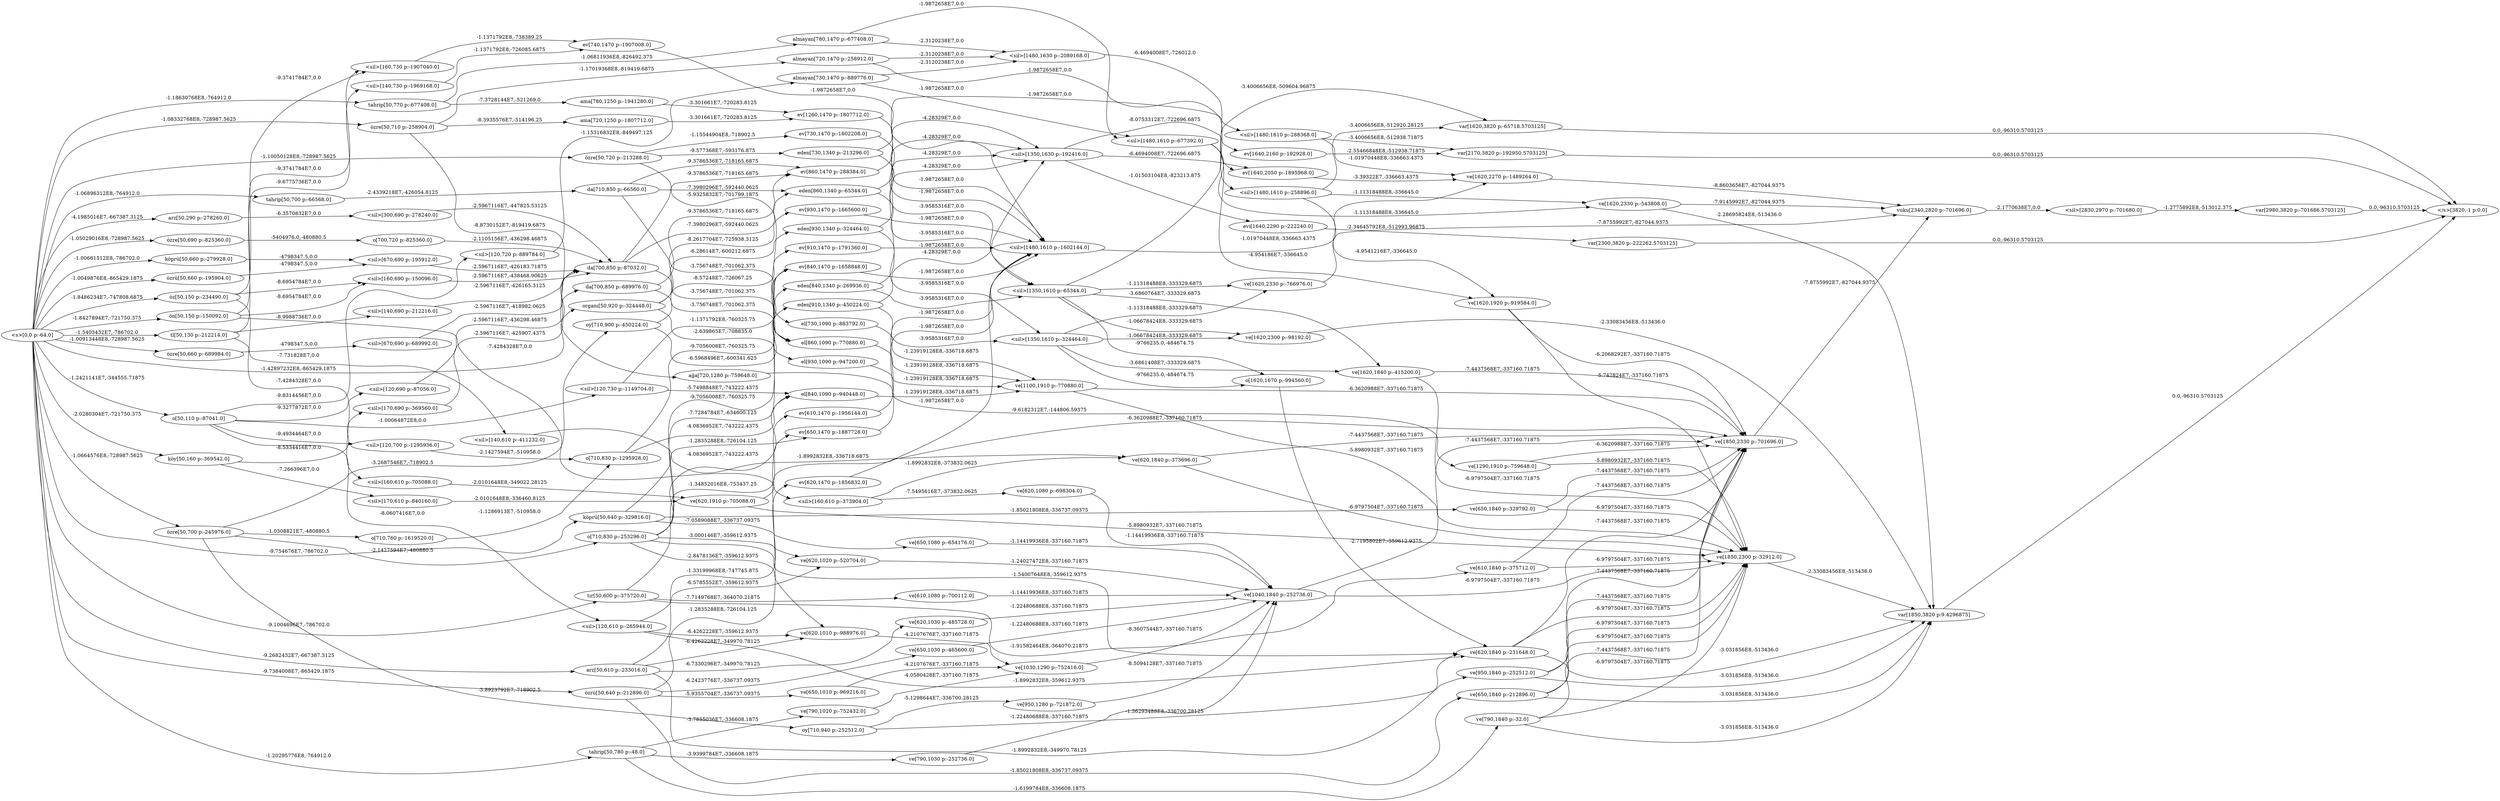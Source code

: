 digraph "lattice" {
rankdir = LR
	node19080541 [ label="tl[50,130 p:-212214.0]" ]
	node1639296014 [ label="var[2300,3820 p:-222262.5703125]" ]
	node914624108 [ label="ve[790,1020 p:-752432.0]" ]
	node329543508 [ label="köy[50,160 p:-369542.0]" ]
	node549202944 [ label="<sil>[1480,1610 p:-677392.0]" ]
	node651831519 [ label="tır[50,600 p:-375720.0]" ]
	node449543408 [ label="eden[910,1340 p:-450224.0]" ]
	node2121242728 [ label="ve[790,1030 p:-252736.0]" ]
	node1538778583 [ label="ve[950,1280 p:-721872.0]" ]
	node431033364 [ label="da[710,850 p:-66560.0]" ]
	node1781431597 [ label="<sil>[170,610 p:-840160.0]" ]
	node2017025576 [ label="ev[1640,2050 p:-1895968.0]" ]
	node892816419 [ label="var[2170,3820 p:-192950.5703125]" ]
	node1036420486 [ label="da[700,850 p:-87032.0]" ]
	node715225408 [ label="ve[650,1840 p:-329792.0]" ]
	node627300756 [ label="<sil>[1350,1630 p:-192416.0]" ]
	node637087741 [ label="ağa[720,1280 p:-759648.0]" ]
	node1390783857 [ label="ve[1100,1910 p:-770880.0]" ]
	node1008164226 [ label="ve[1620,2330 p:-766976.0]" ]
	node119157253 [ label="var[2980,3820 p:-701686.5703125]" ]
	node298501619 [ label="öz[50,150 p:-234490.0]" ]
	node1794946087 [ label="özre[50,720 p:-213288.0]" ]
	node1163107288 [ label="ev[1260,1470 p:-1807712.0]" ]
	node989524770 [ label="<sil>[120,610 p:-265944.0]" ]
	node572809869 [ label="o[50,110 p:-87041.0]" ]
	node28622811 [ label="<sil>[160,610 p:-705088.0]" ]
	node1553077372 [ label="ve[620,1080 p:-698304.0]" ]
	node962890623 [ label="ama[780,1250 p:-1941280.0]" ]
	node983575380 [ label="özrü[50,640 p:-212896.0]" ]
	node1011636574 [ label="özrü[50,660 p:-195904.0]" ]
	node644399360 [ label="ön[50,150 p:-150092.0]" ]
	node1256374299 [ label="ev[840,1470 p:-1658848.0]" ]
	node1822634375 [ label="eden[860,1340 p:-65344.0]" ]
	node1876255695 [ label="özre[50,700 p:-245976.0]" ]
	node141574534 [ label="ve[620,1840 p:-231648.0]" ]
	node1627532763 [ label="<sil>[160,690 p:-150096.0]" ]
	node824711598 [ label="ev[860,1470 p:-288384.0]" ]
	node359576336 [ label="<sil>[140,610 p:-411232.0]" ]
	node447301110 [ label="ve[1620,2330 p:-543808.0]" ]
	node708001373 [ label="<sil>[300,690 p:-278240.0]" ]
	node1151362551 [ label="<sil>[160,730 p:-1907040.0]" ]
	node1304184753 [ label="<sil>[170,690 p:-369560.0]" ]
	node376234567 [ label="el[840,1090 p:-940448.0]" ]
	node890911207 [ label="köprü[50,640 p:-329816.0]" ]
	node1449700609 [ label="özre[50,710 p:-258904.0]" ]
	node28918155 [ label="<sil>[1350,1610 p:-65344.0]" ]
	node728903580 [ label="eden[930,1340 p:-324464.0]" ]
	node1554622120 [ label="ve[1620,2300 p:-98192.0]" ]
	node361386145 [ label="ev[610,1470 p:-1956144.0]" ]
	node443272697 [ label="ve[610,1080 p:-700112.0]" ]
	node258545788 [ label="ve[620,1910 p:-705088.0]" ]
	node211315337 [ label="ev[910,1470 p:-1791360.0]" ]
	node35002974 [ label="ve[1290,1910 p:-759648.0]" ]
	node1025027713 [ label="arz[50,290 p:-278260.0]" ]
	node1848635680 [ label="almayan[720,1470 p:-258912.0]" ]
	node1514118906 [ label="<sil>[2830,2970 p:-701680.0]" ]
	node616470632 [ label="<s>[0,0 p:-64.0]" ]
	node1398968310 [ label="ev[1640,2160 p:-192928.0]" ]
	node931155972 [ label="o[700,720 p:-825360.0]" ]
	node255476994 [ label="o[710,760 p:-1619520.0]" ]
	node136511713 [ label="ve[650,1840 p:-212896.0]" ]
	node1871501113 [ label="tahrip[50,780 p:-48.0]" ]
	node468060664 [ label="<sil>[120,720 p:-889784.0]" ]
	node1767198298 [ label="ve[1620,2270 p:-1489264.0]" ]
	node936869842 [ label="<sil>[1480,1630 p:-2089168.0]" ]
	node1383877802 [ label="<sil>[120,700 p:-1295936.0]" ]
	node41446603 [ label="tahrip[50,770 p:-677408.0]" ]
	node23440369 [ label="ev[620,1470 p:-1856832.0]" ]
	node2103748960 [ label="el[860,1090 p:-770880.0]" ]
	node779437426 [ label="<sil>[1350,1610 p:-324464.0]" ]
	node934061130 [ label="ve[620,1840 p:-373696.0]" ]
	node569136754 [ label="eden[730,1340 p:-213296.0]" ]
	node2008355980 [ label="o[710,830 p:-1295928.0]" ]
	node381760603 [ label="ve[1040,1840 p:-252736.0]" ]
	node577924039 [ label="evi[1640,2290 p:-222240.0]" ]
	node2103121798 [ label="<sil>[140,730 p:-1969168.0]" ]
	node463343280 [ label="<sil>[670,690 p:-689992.0]" ]
	node1831324475 [ label="var[1620,3820 p:-65718.5703125]" ]
	node1396885030 [ label="ev[740,1470 p:-1907008.0]" ]
	node374024388 [ label="oy[710,940 p:-252512.0]" ]
	node1489152144 [ label="</s>[3820,-1 p:0.0]" ]
	node1174162581 [ label="<sil>[1480,1610 p:-288368.0]" ]
	node164640732 [ label="ve[790,1840 p:-32.0]" ]
	node1754883736 [ label="el[730,1090 p:-883792.0]" ]
	node657590841 [ label="almayan[730,1470 p:-889776.0]" ]
	node75994781 [ label="<sil>[140,690 p:-212216.0]" ]
	node1943065649 [ label="ve[620,1010 p:-988976.0]" ]
	node1618190026 [ label="ve[1620,1840 p:-415200.0]" ]
	node430420237 [ label="arz[50,610 p:-233016.0]" ]
	node209264708 [ label="<sil>[120,730 p:-1149704.0]" ]
	node2022328316 [ label="özre[50,690 p:-825360.0]" ]
	node1017375650 [ label="o[1620,1670 p:-994560.0]" ]
	node2100712992 [ label="ve[610,1840 p:-375712.0]" ]
	node785445868 [ label="da[700,850 p:-689976.0]" ]
	node407938485 [ label="<sil>[1480,1610 p:-258896.0]" ]
	node876392879 [ label="organı[50,920 p:-324448.0]" ]
	node1047156219 [ label="ve[1850,2300 p:-32912.0]" ]
	node1192891962 [ label="özre[50,660 p:-689984.0]" ]
	node103993421 [ label="o[710,830 p:-253296.0]" ]
	node1702991963 [ label="ve[650,1080 p:-654176.0]" ]
	node882849154 [ label="var[1850,3820 p:9.4296875]" ]
	node1769073247 [ label="<sil>[160,610 p:-373904.0]" ]
	node1821207087 [ label="<sil>[670,690 p:-195912.0]" ]
	node1983832599 [ label="köprü[50,660 p:-279928.0]" ]
	node857908526 [ label="<sil>[120,690 p:-87056.0]" ]
	node812197854 [ label="eden[840,1340 p:-269936.0]" ]
	node270750482 [ label="ev[930,1470 p:-1665600.0]" ]
	node1256489049 [ label="ev[650,1470 p:-1887728.0]" ]
	node1805080579 [ label="ve[620,1030 p:-485728.0]" ]
	node290555266 [ label="ve[650,1010 p:-969216.0]" ]
	node592851622 [ label="oy[710,900 p:-450224.0]" ]
	node687370705 [ label="tahrip[50,700 p:-66568.0]" ]
	node117890788 [ label="ve[1620,1920 p:-919584.0]" ]
	node227038490 [ label="ama[720,1250 p:-1807712.0]" ]
	node476931575 [ label="ve[1850,2330 p:-701696.0]" ]
	node1685415106 [ label="ev[730,1470 p:-1602208.0]" ]
	node1227918834 [ label="ve[650,1030 p:-465600.0]" ]
	node593792301 [ label="ve[620,1020 p:-520704.0]" ]
	node676852082 [ label="ve[950,1840 p:-252512.0]" ]
	node1217640832 [ label="vuku[2340,2820 p:-701696.0]" ]
	node1321214620 [ label="ve[1030,1290 p:-752416.0]" ]
	node522557061 [ label="el[930,1090 p:-947200.0]" ]
	node942510884 [ label="almayan[780,1470 p:-677408.0]" ]
	node1338266837 [ label="<sil>[1480,1610 p:-1602144.0]" ]
	node141574534 -> node882849154 [ label="-3.031856E8,-513436.0" ]
	node1151362551 -> node1396885030 [ label="-1.1371792E8,-738389.25" ]
	node1618190026 -> node1047156219 [ label="-6.9797504E7,-337160.71875" ]
	node1754883736 -> node1390783857 [ label="-1.23919128E8,-336718.6875" ]
	node1767198298 -> node1217640832 [ label="-8.8603656E7,-827044.9375" ]
	node164640732 -> node882849154 [ label="-3.031856E8,-513436.0" ]
	node209264708 -> node1256374299 [ label="-1.1371792E8,-760325.75" ]
	node1876255695 -> node255476994 [ label="-1.0308821E7,-480880.5" ]
	node1822634375 -> node627300756 [ label="-4.28329E7,0.0" ]
	node892816419 -> node1489152144 [ label="0.0,-96310.5703125" ]
	node876392879 -> node270750482 [ label="-8.2617704E7,-725938.3125" ]
	node708001373 -> node1036420486 [ label="-2.5967116E7,-447825.53125" ]
	node1514118906 -> node119157253 [ label="-1.2775892E8,-513012.375" ]
	node2103121798 -> node1396885030 [ label="-1.1371792E8,-726085.6875" ]
	node1449700609 -> node227038490 [ label="-8.3935576E7,-514196.25" ]
	node569136754 -> node28918155 [ label="-3.9585316E7,0.0" ]
	node1036420486 -> node2103748960 [ label="-3.756748E7,-701062.375" ]
	node1008164226 -> node1217640832 [ label="-7.8755992E7,-827044.9375" ]
	node616470632 -> node687370705 [ label="-1.06896312E8,-764912.0" ]
	node728903580 -> node627300756 [ label="-4.28329E7,0.0" ]
	node627300756 -> node577924039 [ label="-1.01503104E8,-823213.875" ]
	node616470632 -> node2022328316 [ label="-1.05029016E8,-728987.5625" ]
	node989524770 -> node1943065649 [ label="-6.4262228E7,-359612.9375" ]
	node882849154 -> node1489152144 [ label="0.0,-96310.5703125" ]
	node616470632 -> node1871501113 [ label="-1.20295776E8,-764912.0" ]
	node1383877802 -> node2008355980 [ label="-2.1427594E7,-510958.0" ]
	node430420237 -> node1943065649 [ label="-6.4262228E7,-349970.78125" ]
	node616470632 -> node1449700609 [ label="-1.08332768E8,-728987.5625" ]
	node35002974 -> node476931575 [ label="-6.3620988E7,-337160.71875" ]
	node1943065649 -> node1321214620 [ label="-4.2107676E7,-337160.71875" ]
	node890911207 -> node1256489049 [ label="-1.2835288E8,-726104.125" ]
	node1876255695 -> node374024388 [ label="-3.8923792E7,-718902.5" ]
	node2121242728 -> node381760603 [ label="-1.22480688E8,-337160.71875" ]
	node616470632 -> node572809869 [ label="-1.2421141E7,-344555.71875" ]
	node258545788 -> node1047156219 [ label="-5.8980932E7,-337160.71875" ]
	node443272697 -> node381760603 [ label="-1.14419936E8,-337160.71875" ]
	node431033364 -> node824711598 [ label="-9.3786536E7,-718165.6875" ]
	node857908526 -> node1036420486 [ label="-2.5967116E7,-436298.46875" ]
	node931155972 -> node1036420486 [ label="-2.1105156E7,-436298.46875" ]
	node28918155 -> node1831324475 [ label="-3.4006656E8,-509604.96875" ]
	node430420237 -> node1805080579 [ label="-6.7330296E7,-349970.78125" ]
	node616470632 -> node1025027713 [ label="-4.1985016E7,-667387.3125" ]
	node983575380 -> node136511713 [ label="-1.85021808E8,-336737.09375" ]
	node431033364 -> node1822634375 [ label="-7.3980296E7,-592440.0625" ]
	node28918155 -> node1008164226 [ label="-1.11318488E8,-333329.6875" ]
	node141574534 -> node476931575 [ label="-7.4437568E7,-337160.71875" ]
	node1390783857 -> node476931575 [ label="-6.3620988E7,-337160.71875" ]
	node715225408 -> node1047156219 [ label="-6.9797504E7,-337160.71875" ]
	node1831324475 -> node1489152144 [ label="0.0,-96310.5703125" ]
	node942510884 -> node936869842 [ label="-2.3120238E7,0.0" ]
	node476931575 -> node1217640832 [ label="-7.8755992E7,-827044.9375" ]
	node616470632 -> node298501619 [ label="-1.8486234E7,-747808.6875" ]
	node676852082 -> node882849154 [ label="-3.031856E8,-513436.0" ]
	node136511713 -> node882849154 [ label="-3.031856E8,-513436.0" ]
	node569136754 -> node627300756 [ label="-4.28329E7,0.0" ]
	node431033364 -> node2103748960 [ label="-3.756748E7,-701062.375" ]
	node593792301 -> node381760603 [ label="-1.24027472E8,-337160.71875" ]
	node1871501113 -> node914624108 [ label="-3.7855036E7,-336608.1875" ]
	node227038490 -> node1163107288 [ label="-3.301661E7,-720283.8125" ]
	node549202944 -> node447301110 [ label="-1.11318488E8,-336645.0" ]
	node1794946087 -> node569136754 [ label="-9.577368E7,-593176.875" ]
	node103993421 -> node376234567 [ label="-4.0836952E7,-743222.4375" ]
	node779437426 -> node1017375650 [ label="-9766235.0,-484674.75" ]
	node616470632 -> node890911207 [ label="-9.754676E7,-786702.0" ]
	node2008355980 -> node1256374299 [ label="-9.7056008E7,-760325.75" ]
	node1174162581 -> node1767198298 [ label="-1.01970448E8,-336663.4375" ]
	node657590841 -> node549202944 [ label="-1.9872658E7,0.0" ]
	node374024388 -> node1538778583 [ label="-5.1298644E7,-336700.28125" ]
	node2100712992 -> node1047156219 [ label="-6.9797504E7,-337160.71875" ]
	node1685415106 -> node1338266837 [ label="-1.9872658E7,0.0" ]
	node2022328316 -> node931155972 [ label="-5404976.0,-480880.5" ]
	node1769073247 -> node1553077372 [ label="-7.5495616E7,-373832.0625" ]
	node103993421 -> node1256374299 [ label="-9.7056008E7,-760325.75" ]
	node381760603 -> node1047156219 [ label="-6.9797504E7,-337160.71875" ]
	node983575380 -> node1227918834 [ label="-6.2423776E7,-336737.09375" ]
	node2017025576 -> node1767198298 [ label="-3.39322E7,-336663.4375" ]
	node1396885030 -> node1338266837 [ label="-1.9872658E7,0.0" ]
	node103993421 -> node812197854 [ label="-7.7284784E7,-634600.125" ]
	node572809869 -> node468060664 [ label="-9.8314456E7,0.0" ]
	node1192891962 -> node463343280 [ label="-4798347.5,0.0" ]
	node962890623 -> node1163107288 [ label="-3.301661E7,-720283.8125" ]
	node616470632 -> node876392879 [ label="-1.42897232E8,-865429.1875" ]
	node572809869 -> node857908526 [ label="-9.3277872E7,0.0" ]
	node616470632 -> node1192891962 [ label="-1.00913448E8,-728987.5625" ]
	node785445868 -> node2103748960 [ label="-3.756748E7,-701062.375" ]
	node657590841 -> node936869842 [ label="-2.3120238E7,0.0" ]
	node644399360 -> node1769073247 [ label="-7.4284328E7,0.0" ]
	node1036420486 -> node1822634375 [ label="-7.3980296E7,-592440.0625" ]
	node616470632 -> node41446603 [ label="-1.18630768E8,-764912.0" ]
	node644399360 -> node1627532763 [ label="-8.6954784E7,0.0" ]
	node1618190026 -> node476931575 [ label="-7.4437568E7,-337160.71875" ]
	node616470632 -> node1983832599 [ label="-1.00661512E8,-786702.0" ]
	node103993421 -> node141574534 [ label="-1.54007648E8,-359612.9375" ]
	node28918155 -> node1554622120 [ label="-1.06678424E8,-333329.6875" ]
	node934061130 -> node476931575 [ label="-7.4437568E7,-337160.71875" ]
	node1871501113 -> node2121242728 [ label="-3.9399784E7,-336608.1875" ]
	node616470632 -> node19080541 [ label="-1.5403432E7,-786702.0" ]
	node1047156219 -> node882849154 [ label="-2.33083456E8,-513436.0" ]
	node812197854 -> node627300756 [ label="-4.28329E7,0.0" ]
	node715225408 -> node476931575 [ label="-7.4437568E7,-337160.71875" ]
	node35002974 -> node1047156219 [ label="-5.8980932E7,-337160.71875" ]
	node989524770 -> node141574534 [ label="-1.8992832E8,-359612.9375" ]
	node1794946087 -> node1754883736 [ label="-5.9325832E7,-701799.1875" ]
	node19080541 -> node359576336 [ label="-7.731828E7,0.0" ]
	node329543508 -> node1781431597 [ label="-7.266396E7,0.0" ]
	node298501619 -> node28622811 [ label="-7.4284328E7,0.0" ]
	node407938485 -> node117890788 [ label="-4.9541216E7,-336645.0" ]
	node1036420486 -> node824711598 [ label="-9.3786536E7,-718165.6875" ]
	node936869842 -> node2017025576 [ label="-6.4694008E7,-726012.0" ]
	node361386145 -> node1338266837 [ label="-1.9872658E7,0.0" ]
	node779437426 -> node1554622120 [ label="-1.06678424E8,-333329.6875" ]
	node447301110 -> node1217640832 [ label="-7.9145992E7,-827044.9375" ]
	node1025027713 -> node708001373 [ label="-6.3570832E7,0.0" ]
	node549202944 -> node117890788 [ label="-4.954186E7,-336645.0" ]
	node616470632 -> node1876255695 [ label="-1.0664576E8,-728987.5625" ]
	node1876255695 -> node103993421 [ label="-2.1427594E7,-480880.5" ]
	node430420237 -> node141574534 [ label="-1.8992832E8,-349970.78125" ]
	node1321214620 -> node381760603 [ label="-8.3607544E7,-337160.71875" ]
	node117890788 -> node1047156219 [ label="-5.742824E7,-337160.71875" ]
	node616470632 -> node1011636574 [ label="-1.0049876E8,-865429.1875" ]
	node19080541 -> node2103121798 [ label="-9.6775736E7,0.0" ]
	node270750482 -> node1338266837 [ label="-1.9872658E7,0.0" ]
	node592851622 -> node449543408 [ label="-6.5968496E7,-600341.625" ]
	node2103748960 -> node1390783857 [ label="-1.23919128E8,-336718.6875" ]
	node890911207 -> node715225408 [ label="-1.85021808E8,-336737.09375" ]
	node407938485 -> node447301110 [ label="-1.11318488E8,-336645.0" ]
	node676852082 -> node476931575 [ label="-7.4437568E7,-337160.71875" ]
	node430420237 -> node23440369 [ label="-1.33199968E8,-747745.875" ]
	node449543408 -> node627300756 [ label="-4.28329E7,0.0" ]
	node28622811 -> node258545788 [ label="-2.0101648E8,-349022.28125" ]
	node616470632 -> node651831519 [ label="-9.1004696E7,-786702.0" ]
	node2008355980 -> node376234567 [ label="-4.0836952E7,-743222.4375" ]
	node616470632 -> node329543508 [ label="-2.0280304E7,-721750.375" ]
	node2100712992 -> node476931575 [ label="-7.4437568E7,-337160.71875" ]
	node651831519 -> node2100712992 [ label="-1.91582464E8,-364070.21875" ]
	node1821207087 -> node1036420486 [ label="-2.5967116E7,-426183.71875" ]
	node1011636574 -> node1821207087 [ label="-4798347.5,0.0" ]
	node463343280 -> node785445868 [ label="-2.5967116E7,-418982.0625" ]
	node890911207 -> node1702991963 [ label="-7.0589088E7,-336737.09375" ]
	node1781431597 -> node258545788 [ label="-2.0101648E8,-336460.8125" ]
	node1805080579 -> node381760603 [ label="-1.22480688E8,-337160.71875" ]
	node1256489049 -> node1338266837 [ label="-1.9872658E7,0.0" ]
	node1983832599 -> node1821207087 [ label="-4798347.5,0.0" ]
	node779437426 -> node1618190026 [ label="-3.6861408E7,-333329.6875" ]
	node1538778583 -> node381760603 [ label="-8.5094128E7,-337160.71875" ]
	node1449700609 -> node1848635680 [ label="-1.17019368E8,-819419.6875" ]
	node983575380 -> node1256489049 [ label="-1.2835288E8,-726104.125" ]
	node1876255695 -> node592851622 [ label="-3.2687546E7,-718902.5" ]
	node329543508 -> node1304184753 [ label="-8.5334416E7,0.0" ]
	node449543408 -> node779437426 [ label="-3.9585316E7,0.0" ]
	node374024388 -> node676852082 [ label="-1.36293488E8,-336700.28125" ]
	node942510884 -> node549202944 [ label="-1.9872658E7,0.0" ]
	node572809869 -> node1383877802 [ label="-9.4934464E7,0.0" ]
	node1449700609 -> node637087741 [ label="-8.8730152E7,-819419.6875" ]
	node447301110 -> node882849154 [ label="-2.28695824E8,-513436.0" ]
	node644399360 -> node1151362551 [ label="-9.3741784E7,0.0" ]
	node876392879 -> node728903580 [ label="-6.28614E7,-600212.6875" ]
	node572809869 -> node989524770 [ label="-8.0607416E7,0.0" ]
	node209264708 -> node376234567 [ label="-5.7498848E7,-743222.4375" ]
	node255476994 -> node2008355980 [ label="-1.1286913E7,-510958.0" ]
	node41446603 -> node962890623 [ label="-7.3728144E7,-521269.0" ]
	node983575380 -> node290555266 [ label="-5.9355704E7,-336737.09375" ]
	node1390783857 -> node1047156219 [ label="-5.8980932E7,-337160.71875" ]
	node1822634375 -> node28918155 [ label="-3.9585316E7,0.0" ]
	node136511713 -> node1047156219 [ label="-6.9797504E7,-337160.71875" ]
	node1627532763 -> node1036420486 [ label="-2.5967116E7,-438468.90625" ]
	node1256374299 -> node1338266837 [ label="-1.9872658E7,0.0" ]
	node376234567 -> node1390783857 [ label="-1.23919128E8,-336718.6875" ]
	node1338266837 -> node1767198298 [ label="-1.01970448E8,-336663.4375" ]
	node616470632 -> node1794946087 [ label="-1.10050128E8,-728987.5625" ]
	node577924039 -> node1639296014 [ label="-2.34645792E8,-512993.96875" ]
	node75994781 -> node1036420486 [ label="-2.5967116E7,-426165.3125" ]
	node381760603 -> node476931575 [ label="-7.4437568E7,-337160.71875" ]
	node616470632 -> node644399360 [ label="-1.8427894E7,-721750.375" ]
	node651831519 -> node443272697 [ label="-7.7149768E7,-364070.21875" ]
	node23440369 -> node1338266837 [ label="-1.9872658E7,0.0" ]
	node824711598 -> node1174162581 [ label="-1.9872658E7,0.0" ]
	node1174162581 -> node892816419 [ label="-3.4006656E8,-512938.71875" ]
	node119157253 -> node1489152144 [ label="0.0,-96310.5703125" ]
	node616470632 -> node430420237 [ label="-9.2682432E7,-667387.3125" ]
	node1794946087 -> node1685415106 [ label="-1.15544904E8,-718902.5" ]
	node211315337 -> node1338266837 [ label="-1.9872658E7,0.0" ]
	node28918155 -> node1618190026 [ label="-3.6860764E7,-333329.6875" ]
	node1848635680 -> node407938485 [ label="-1.9872658E7,0.0" ]
	node258545788 -> node476931575 [ label="-6.3620988E7,-337160.71875" ]
	node1848635680 -> node936869842 [ label="-2.3120238E7,0.0" ]
	node1769073247 -> node934061130 [ label="-1.8992832E8,-373832.0625" ]
	node812197854 -> node28918155 [ label="-3.9585316E7,0.0" ]
	node728903580 -> node779437426 [ label="-3.9585316E7,0.0" ]
	node627300756 -> node1398968310 [ label="-8.0753312E7,-722696.6875" ]
	node779437426 -> node1008164226 [ label="-1.11318488E8,-333329.6875" ]
	node1871501113 -> node164640732 [ label="-1.6199784E8,-336608.1875" ]
	node28918155 -> node1017375650 [ label="-9766235.0,-484674.75" ]
	node1163107288 -> node1338266837 [ label="-1.9872658E7,0.0" ]
	node627300756 -> node2017025576 [ label="-6.4694008E7,-722696.6875" ]
	node785445868 -> node824711598 [ label="-9.3786536E7,-718165.6875" ]
	node1017375650 -> node141574534 [ label="-2.7195802E7,-359612.9375" ]
	node676852082 -> node1047156219 [ label="-6.9797504E7,-337160.71875" ]
	node934061130 -> node1047156219 [ label="-6.9797504E7,-337160.71875" ]
	node592851622 -> node211315337 [ label="-8.57248E7,-726067.25" ]
	node1639296014 -> node1489152144 [ label="0.0,-96310.5703125" ]
	node103993421 -> node1943065649 [ label="-2.8478136E7,-359612.9375" ]
	node572809869 -> node209264708 [ label="-1.00064872E8,0.0" ]
	node876392879 -> node522557061 [ label="-2.639865E7,-708835.0" ]
	node298501619 -> node1627532763 [ label="-8.6954784E7,0.0" ]
	node359576336 -> node934061130 [ label="-1.8992832E8,-336718.6875" ]
	node1217640832 -> node1514118906 [ label="-2.1770638E7,0.0" ]
	node687370705 -> node431033364 [ label="-2.4339218E7,-426054.8125" ]
	node989524770 -> node593792301 [ label="-6.5785552E7,-359612.9375" ]
	node914624108 -> node1321214620 [ label="-4.0580428E7,-337160.71875" ]
	node164640732 -> node1047156219 [ label="-6.9797504E7,-337160.71875" ]
	node1227918834 -> node381760603 [ label="-1.22480688E8,-337160.71875" ]
	node407938485 -> node1831324475 [ label="-3.4006656E8,-512920.28125" ]
	node141574534 -> node1047156219 [ label="-6.9797504E7,-337160.71875" ]
	node41446603 -> node942510884 [ label="-1.06811936E8,-826492.375" ]
	node637087741 -> node35002974 [ label="-9.6182312E7,-144806.59375" ]
	node117890788 -> node476931575 [ label="-6.2068292E7,-337160.71875" ]
	node651831519 -> node361386145 [ label="-1.34852016E8,-753437.25" ]
	node468060664 -> node657590841 [ label="-1.15316832E8,-849497.125" ]
	node1702991963 -> node381760603 [ label="-1.14419936E8,-337160.71875" ]
	node1553077372 -> node381760603 [ label="-1.14419936E8,-337160.71875" ]
	node1304184753 -> node1036420486 [ label="-2.5967116E7,-425907.4375" ]
	node103993421 -> node593792301 [ label="-3.000146E7,-359612.9375" ]
	node616470632 -> node983575380 [ label="-9.7384008E7,-865429.1875" ]
	node136511713 -> node476931575 [ label="-7.4437568E7,-337160.71875" ]
	node19080541 -> node75994781 [ label="-8.9988736E7,0.0" ]
	node298501619 -> node1151362551 [ label="-9.3741784E7,0.0" ]
	node290555266 -> node1321214620 [ label="-4.2107676E7,-337160.71875" ]
	node1554622120 -> node882849154 [ label="-2.33083456E8,-513436.0" ]
	node164640732 -> node476931575 [ label="-7.4437568E7,-337160.71875" ]
	node522557061 -> node1390783857 [ label="-1.23919128E8,-336718.6875" ]
	node1398968310 -> node892816419 [ label="-2.55466848E8,-512938.71875" ]
}
